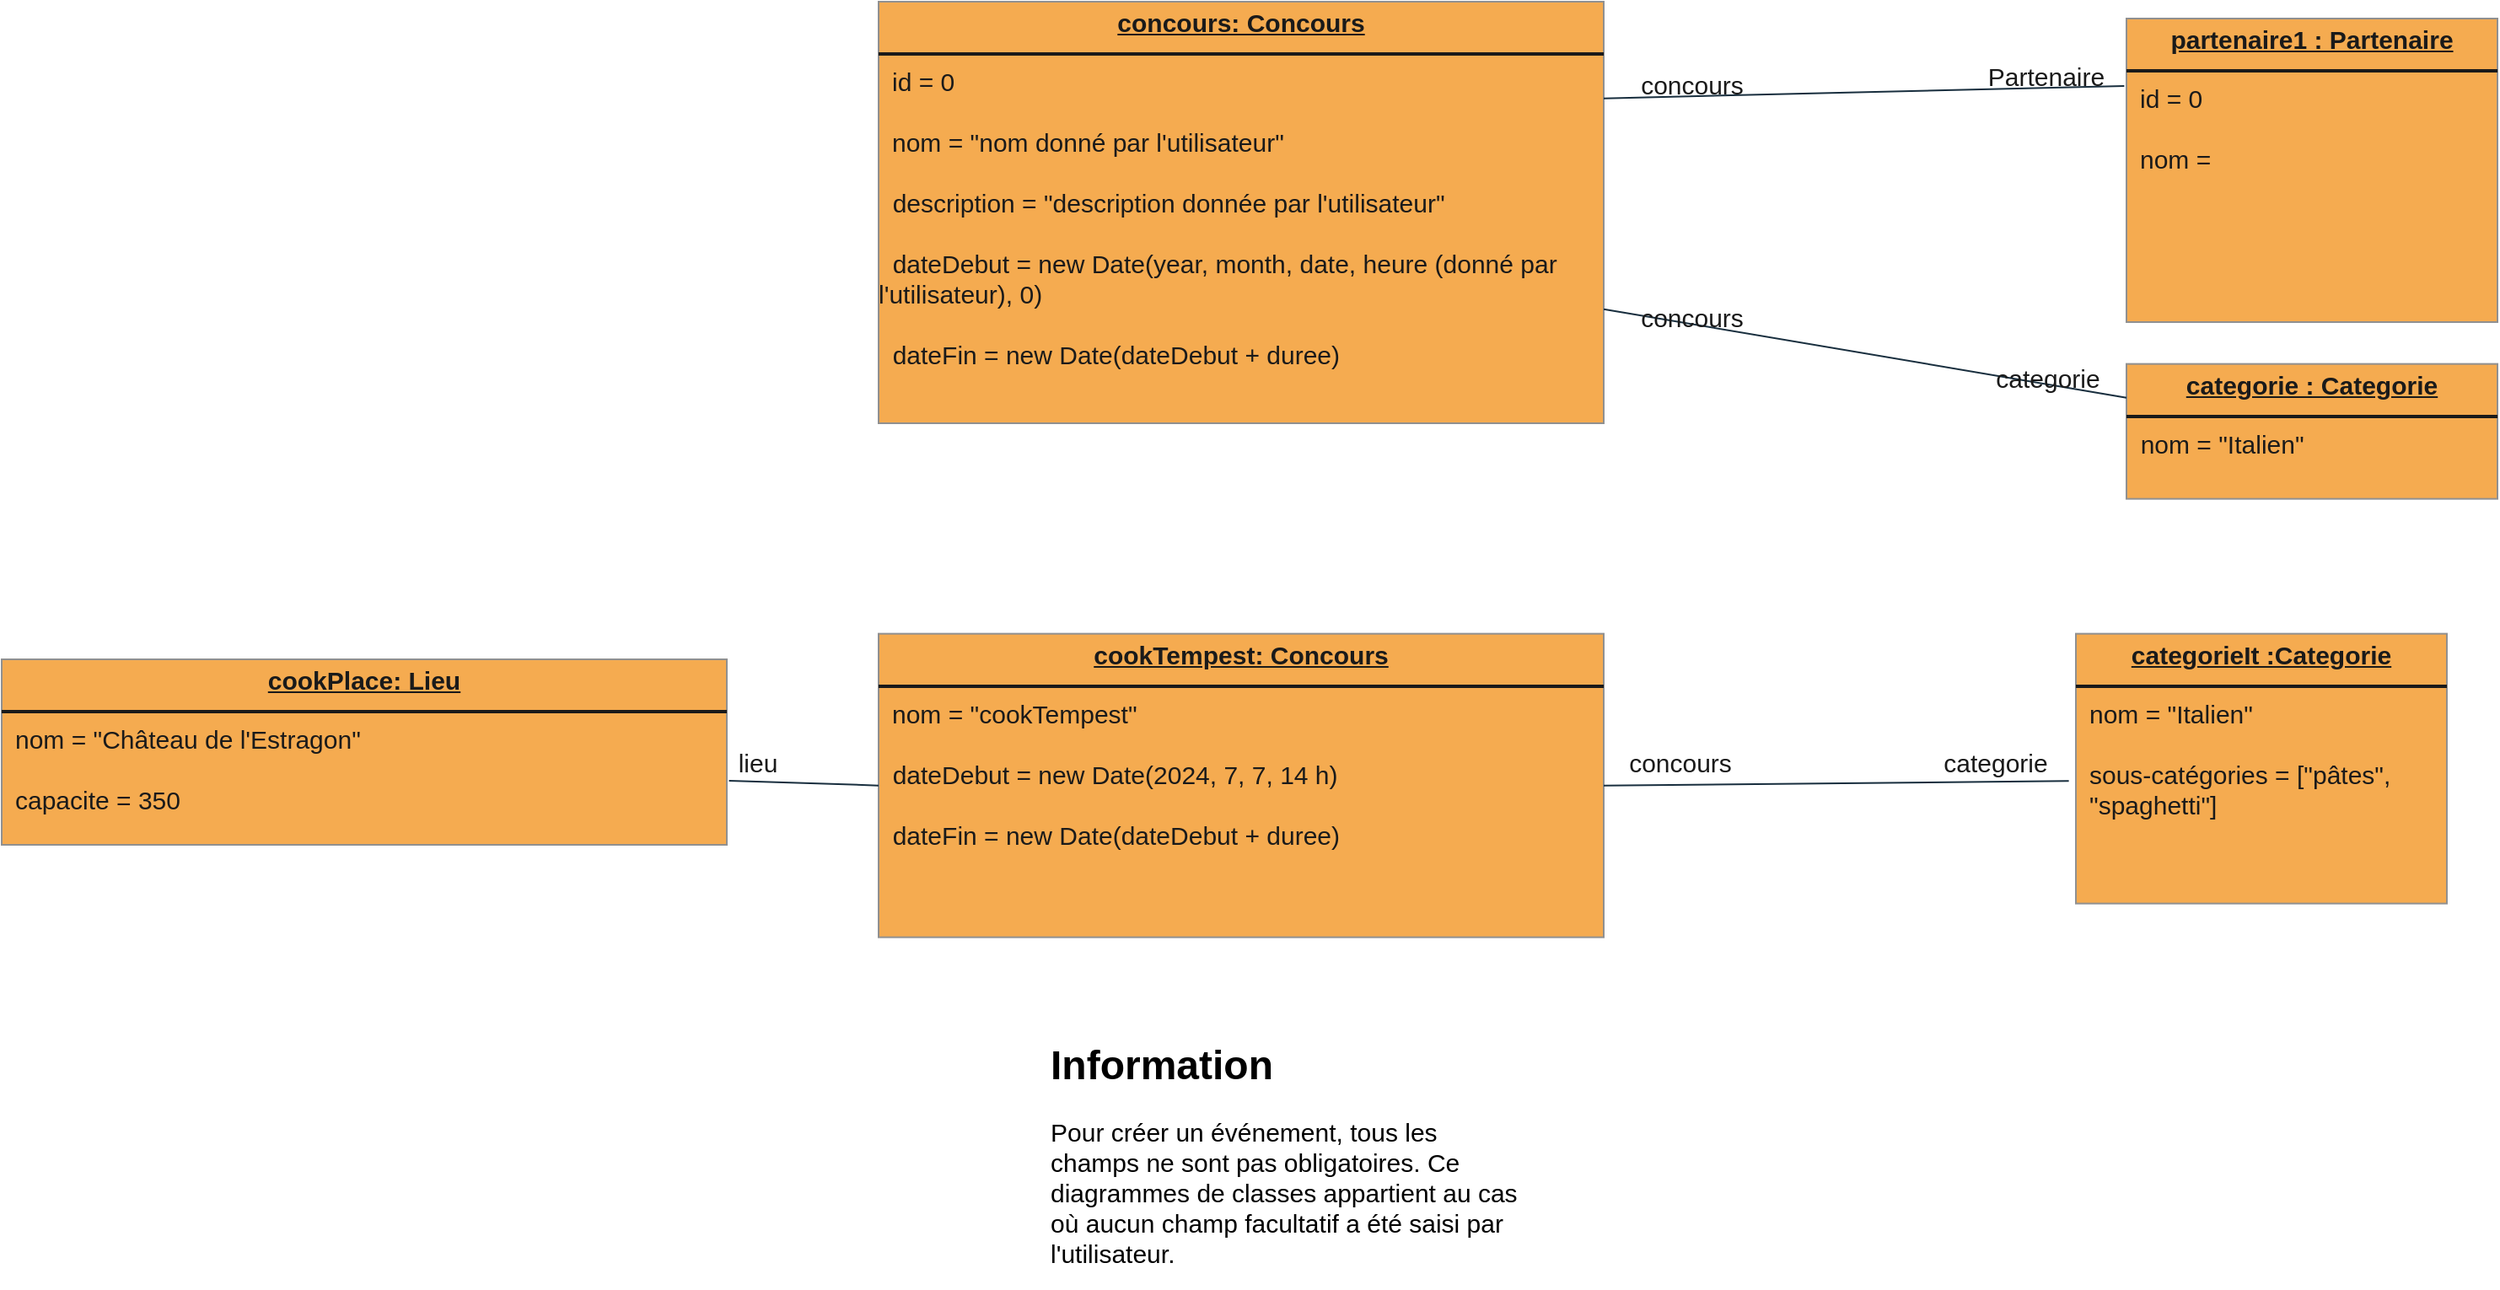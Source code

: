 <mxfile version="24.4.15" type="github">
  <diagram name="Page-1" id="CkdtYTVWs0D_aoovY7cm">
    <mxGraphModel dx="2668" dy="1970" grid="1" gridSize="10" guides="1" tooltips="1" connect="1" arrows="1" fold="1" page="1" pageScale="1" pageWidth="850" pageHeight="1100" math="0" shadow="0">
      <root>
        <mxCell id="0" />
        <mxCell id="1" parent="0" />
        <mxCell id="0bxhLpbx-PE3LNM0eR6W-1" value="&lt;p style=&quot;margin: 4px 0px 0px; text-align: center; text-decoration: underline; font-size: 15px;&quot;&gt;&lt;b style=&quot;font-size: 15px;&quot;&gt;cookTempest: Concours&lt;br style=&quot;font-size: 15px;&quot;&gt;&lt;/b&gt;&lt;/p&gt;&lt;hr style=&quot;border-style: solid; font-size: 15px;&quot;&gt;&lt;p style=&quot;margin: 0px 0px 0px 8px; font-size: 15px;&quot;&gt;&lt;span style=&quot;background-color: initial;&quot;&gt;nom = &quot;cookTempest&quot;&lt;/span&gt;&lt;/p&gt;&lt;p style=&quot;margin: 0px 0px 0px 8px; font-size: 15px;&quot;&gt;&lt;br style=&quot;font-size: 15px;&quot;&gt;&lt;/p&gt;&lt;div style=&quot;font-size: 15px;&quot;&gt;&amp;nbsp; dateDebut = new Date(2024, 7, 7, 14 h)&lt;/div&gt;&lt;div style=&quot;font-size: 15px;&quot;&gt;&lt;br style=&quot;font-size: 15px;&quot;&gt;&lt;/div&gt;&lt;div style=&quot;font-size: 15px;&quot;&gt;&amp;nbsp; dateFin = new Date(dateDebut + duree)&lt;/div&gt;&lt;div style=&quot;font-size: 15px;&quot;&gt;&amp;nbsp; &amp;nbsp;&lt;/div&gt;" style="verticalAlign=top;align=left;overflow=fill;html=1;whiteSpace=wrap;labelBackgroundColor=none;fillColor=#F5AB50;strokeColor=#909090;fontColor=#1A1A1A;fontSize=15;" parent="1" vertex="1">
          <mxGeometry x="10" y="-715.18" width="430" height="180" as="geometry" />
        </mxCell>
        <mxCell id="d4wZj_8_hUFDJzm03jYd-7" value="&lt;p style=&quot;margin: 4px 0px 0px; text-align: center; text-decoration: underline; font-size: 15px;&quot;&gt;&lt;b style=&quot;font-size: 15px;&quot;&gt;concours: Concours&lt;br style=&quot;font-size: 15px;&quot;&gt;&lt;/b&gt;&lt;/p&gt;&lt;hr style=&quot;border-style: solid; font-size: 15px;&quot;&gt;&lt;p style=&quot;margin: 0px 0px 0px 8px; font-size: 15px;&quot;&gt;id = 0&lt;/p&gt;&lt;p style=&quot;margin: 0px 0px 0px 8px; font-size: 15px;&quot;&gt;&lt;br style=&quot;font-size: 15px;&quot;&gt;&lt;/p&gt;&lt;p style=&quot;margin: 0px 0px 0px 8px; font-size: 15px;&quot;&gt;nom = &quot;nom donné par l&#39;utilisateur&quot;&lt;/p&gt;&lt;p style=&quot;margin: 0px 0px 0px 8px; font-size: 15px;&quot;&gt;&lt;br style=&quot;font-size: 15px;&quot;&gt;&lt;/p&gt;&lt;div style=&quot;font-size: 15px;&quot;&gt;&amp;nbsp; description = &quot;description donnée par l&#39;utilisateur&quot;&lt;/div&gt;&lt;div style=&quot;font-size: 15px;&quot;&gt;&lt;br style=&quot;font-size: 15px;&quot;&gt;&lt;/div&gt;&lt;div style=&quot;font-size: 15px;&quot;&gt;&amp;nbsp; dateDebut = new Date(year, month, date, heure (donné par l&#39;utilisateur), 0)&lt;/div&gt;&lt;div style=&quot;font-size: 15px;&quot;&gt;&lt;br style=&quot;font-size: 15px;&quot;&gt;&lt;/div&gt;&lt;div style=&quot;font-size: 15px;&quot;&gt;&amp;nbsp; dateFin = new Date(dateDebut + duree)&lt;/div&gt;" style="verticalAlign=top;align=left;overflow=fill;html=1;whiteSpace=wrap;labelBackgroundColor=none;fillColor=#F5AB50;strokeColor=#909090;fontColor=#1A1A1A;fontSize=15;" parent="1" vertex="1">
          <mxGeometry x="10" y="-1090" width="430" height="250" as="geometry" />
        </mxCell>
        <mxCell id="d4wZj_8_hUFDJzm03jYd-10" value="" style="endArrow=none;html=1;rounded=0;entryX=-0.006;entryY=0.251;entryDx=0;entryDy=0;exitX=1;exitY=0.25;exitDx=0;exitDy=0;entryPerimeter=0;labelBackgroundColor=none;strokeColor=#182E3E;fontColor=default;fontSize=15;" parent="1" edge="1">
          <mxGeometry width="50" height="50" relative="1" as="geometry">
            <mxPoint x="440" y="-1032.68" as="sourcePoint" />
            <mxPoint x="748.68" y="-1040.0" as="targetPoint" />
          </mxGeometry>
        </mxCell>
        <mxCell id="d4wZj_8_hUFDJzm03jYd-12" value="&lt;div style=&quot;font-size: 15px;&quot;&gt;Partenaire&lt;/div&gt;" style="edgeLabel;html=1;align=center;verticalAlign=middle;resizable=0;points=[];labelBackgroundColor=none;fontColor=#1A1A1A;fontSize=15;" parent="d4wZj_8_hUFDJzm03jYd-10" vertex="1" connectable="0">
          <mxGeometry x="0.82" y="-1" relative="1" as="geometry">
            <mxPoint x="-19" y="-8" as="offset" />
          </mxGeometry>
        </mxCell>
        <mxCell id="d4wZj_8_hUFDJzm03jYd-13" value="&lt;div style=&quot;font-size: 15px;&quot;&gt;concours&lt;/div&gt;" style="edgeLabel;html=1;align=center;verticalAlign=middle;resizable=0;points=[];labelBackgroundColor=none;fontColor=#1A1A1A;fontSize=15;" parent="d4wZj_8_hUFDJzm03jYd-10" vertex="1" connectable="0">
          <mxGeometry x="-0.567" relative="1" as="geometry">
            <mxPoint x="-15" y="-7" as="offset" />
          </mxGeometry>
        </mxCell>
        <mxCell id="d4wZj_8_hUFDJzm03jYd-14" value="&lt;p style=&quot;margin: 4px 0px 0px; text-align: center; text-decoration: underline; font-size: 15px;&quot;&gt;&lt;b style=&quot;font-size: 15px;&quot;&gt;partenaire1 : Partenaire &lt;/b&gt;&lt;/p&gt;&lt;hr style=&quot;border-style: solid; font-size: 15px;&quot;&gt;&lt;p style=&quot;margin: 0px 0px 0px 8px; font-size: 15px;&quot;&gt;id = 0&lt;/p&gt;&lt;p style=&quot;margin: 0px 0px 0px 8px; font-size: 15px;&quot;&gt;&lt;br style=&quot;font-size: 15px;&quot;&gt;&lt;/p&gt;&lt;p style=&quot;margin: 0px 0px 0px 8px; font-size: 15px;&quot;&gt;nom = &lt;br style=&quot;font-size: 15px;&quot;&gt;&lt;/p&gt;" style="verticalAlign=top;align=left;overflow=fill;html=1;whiteSpace=wrap;labelBackgroundColor=none;fillColor=#F5AB50;strokeColor=#909090;fontColor=#1A1A1A;fontSize=15;" parent="1" vertex="1">
          <mxGeometry x="750" y="-1080" width="220" height="180" as="geometry" />
        </mxCell>
        <mxCell id="d4wZj_8_hUFDJzm03jYd-16" value="&lt;p style=&quot;margin: 4px 0px 0px; text-align: center; text-decoration: underline; font-size: 15px;&quot;&gt;&lt;b style=&quot;font-size: 15px;&quot;&gt;categorie : Categorie &lt;/b&gt;&lt;/p&gt;&lt;hr style=&quot;border-style: solid; font-size: 15px;&quot;&gt;&amp;nbsp; nom = &quot;Italien&quot;" style="verticalAlign=top;align=left;overflow=fill;html=1;whiteSpace=wrap;labelBackgroundColor=none;fillColor=#F5AB50;strokeColor=#909090;fontColor=#1A1A1A;fontSize=15;" parent="1" vertex="1">
          <mxGeometry x="750" y="-875.18" width="220" height="80" as="geometry" />
        </mxCell>
        <mxCell id="d4wZj_8_hUFDJzm03jYd-17" value="" style="endArrow=none;html=1;rounded=0;entryX=0;entryY=0.25;entryDx=0;entryDy=0;exitX=1;exitY=0.75;exitDx=0;exitDy=0;labelBackgroundColor=none;strokeColor=#182E3E;fontColor=default;fontSize=15;" parent="1" target="d4wZj_8_hUFDJzm03jYd-16" edge="1">
          <mxGeometry width="50" height="50" relative="1" as="geometry">
            <mxPoint x="440" y="-907.68" as="sourcePoint" />
            <mxPoint x="657" y="-895.18" as="targetPoint" />
          </mxGeometry>
        </mxCell>
        <mxCell id="d4wZj_8_hUFDJzm03jYd-18" value="categorie" style="edgeLabel;html=1;align=center;verticalAlign=middle;resizable=0;points=[];labelBackgroundColor=none;fontColor=#1A1A1A;fontSize=15;" parent="d4wZj_8_hUFDJzm03jYd-17" vertex="1" connectable="0">
          <mxGeometry x="0.82" y="-1" relative="1" as="geometry">
            <mxPoint x="-19" y="-8" as="offset" />
          </mxGeometry>
        </mxCell>
        <mxCell id="d4wZj_8_hUFDJzm03jYd-19" value="&lt;div style=&quot;font-size: 15px;&quot;&gt;concours&lt;/div&gt;" style="edgeLabel;html=1;align=center;verticalAlign=middle;resizable=0;points=[];labelBackgroundColor=none;fontColor=#1A1A1A;fontSize=15;" parent="d4wZj_8_hUFDJzm03jYd-17" vertex="1" connectable="0">
          <mxGeometry x="-0.567" relative="1" as="geometry">
            <mxPoint x="-15" y="-7" as="offset" />
          </mxGeometry>
        </mxCell>
        <mxCell id="0bxhLpbx-PE3LNM0eR6W-2" value="" style="endArrow=none;html=1;rounded=0;exitX=1;exitY=0.5;exitDx=0;exitDy=0;entryX=-0.019;entryY=0.546;entryDx=0;entryDy=0;entryPerimeter=0;labelBackgroundColor=none;strokeColor=#182E3E;fontColor=default;fontSize=15;" parent="1" source="0bxhLpbx-PE3LNM0eR6W-1" target="0bxhLpbx-PE3LNM0eR6W-5" edge="1">
          <mxGeometry width="50" height="50" relative="1" as="geometry">
            <mxPoint x="470" y="-625.18" as="sourcePoint" />
            <mxPoint x="820" y="-515.18" as="targetPoint" />
          </mxGeometry>
        </mxCell>
        <mxCell id="0bxhLpbx-PE3LNM0eR6W-3" value="categorie" style="edgeLabel;html=1;align=center;verticalAlign=middle;resizable=0;points=[];labelBackgroundColor=none;fontColor=#1A1A1A;fontSize=15;" parent="0bxhLpbx-PE3LNM0eR6W-2" vertex="1" connectable="0">
          <mxGeometry x="0.82" y="-1" relative="1" as="geometry">
            <mxPoint x="-19" y="-13" as="offset" />
          </mxGeometry>
        </mxCell>
        <mxCell id="0bxhLpbx-PE3LNM0eR6W-4" value="&lt;div style=&quot;font-size: 15px;&quot;&gt;concours&lt;/div&gt;" style="edgeLabel;html=1;align=center;verticalAlign=middle;resizable=0;points=[];labelBackgroundColor=none;fontColor=#1A1A1A;fontSize=15;" parent="0bxhLpbx-PE3LNM0eR6W-2" vertex="1" connectable="0">
          <mxGeometry x="-0.567" relative="1" as="geometry">
            <mxPoint x="-15" y="-14" as="offset" />
          </mxGeometry>
        </mxCell>
        <mxCell id="0bxhLpbx-PE3LNM0eR6W-5" value="&lt;p style=&quot;margin: 4px 0px 0px; text-align: center; text-decoration: underline; font-size: 15px;&quot;&gt;&lt;b style=&quot;font-size: 15px;&quot;&gt;categorieIt :Categorie&lt;/b&gt;&lt;/p&gt;&lt;hr style=&quot;border-style: solid; font-size: 15px;&quot;&gt;&lt;p style=&quot;margin: 0px 0px 0px 8px; font-size: 15px;&quot;&gt;&lt;span style=&quot;background-color: initial; font-size: 15px;&quot;&gt;nom = &quot;Italien&quot;&lt;/span&gt;&lt;br style=&quot;font-size: 15px;&quot;&gt;&lt;/p&gt;&lt;p style=&quot;margin: 0px 0px 0px 8px; font-size: 15px;&quot;&gt;&lt;span style=&quot;background-color: initial; font-size: 15px;&quot;&gt;&lt;br style=&quot;font-size: 15px;&quot;&gt;&lt;/span&gt;&lt;/p&gt;&lt;p style=&quot;margin: 0px 0px 0px 8px; font-size: 15px;&quot;&gt;&lt;span style=&quot;background-color: initial; font-size: 15px;&quot;&gt;sous-catégories = [&quot;pâtes&quot;, &quot;spaghetti&quot;]&lt;/span&gt;&lt;/p&gt;" style="verticalAlign=top;align=left;overflow=fill;html=1;whiteSpace=wrap;labelBackgroundColor=none;fillColor=#F5AB50;strokeColor=#909090;fontColor=#1A1A1A;fontSize=15;" parent="1" vertex="1">
          <mxGeometry x="720" y="-715.18" width="220" height="160" as="geometry" />
        </mxCell>
        <mxCell id="0bxhLpbx-PE3LNM0eR6W-23" value="&lt;p style=&quot;margin: 4px 0px 0px; text-align: center; text-decoration: underline; font-size: 15px;&quot;&gt;&lt;b style=&quot;font-size: 15px;&quot;&gt;cookPlace: Lieu&lt;br style=&quot;font-size: 15px;&quot;&gt;&lt;/b&gt;&lt;/p&gt;&lt;hr style=&quot;border-style: solid; font-size: 15px;&quot;&gt;&lt;p style=&quot;margin: 0px 0px 0px 8px; font-size: 15px;&quot;&gt;nom = &quot;Château de l&#39;Estragon&quot;&amp;nbsp;&lt;/p&gt;&lt;p style=&quot;margin: 0px 0px 0px 8px; font-size: 15px;&quot;&gt;&lt;br style=&quot;font-size: 15px;&quot;&gt;&lt;/p&gt;&lt;p style=&quot;margin: 0px 0px 0px 8px; font-size: 15px;&quot;&gt;capacite = 350&lt;/p&gt;" style="verticalAlign=top;align=left;overflow=fill;html=1;whiteSpace=wrap;labelBackgroundColor=none;fillColor=#F5AB50;strokeColor=#909090;fontColor=#1A1A1A;fontSize=15;" parent="1" vertex="1">
          <mxGeometry x="-510" y="-700" width="430" height="110" as="geometry" />
        </mxCell>
        <mxCell id="0bxhLpbx-PE3LNM0eR6W-87" value="" style="endArrow=none;html=1;rounded=0;strokeColor=#182E3E;fontColor=#1A1A1A;entryX=0;entryY=0.5;entryDx=0;entryDy=0;exitX=1.003;exitY=0.654;exitDx=0;exitDy=0;exitPerimeter=0;fontSize=15;" parent="1" source="0bxhLpbx-PE3LNM0eR6W-23" target="0bxhLpbx-PE3LNM0eR6W-1" edge="1">
          <mxGeometry width="50" height="50" relative="1" as="geometry">
            <mxPoint x="-100" y="-615.18" as="sourcePoint" />
            <mxPoint x="-15" y="-545.18" as="targetPoint" />
          </mxGeometry>
        </mxCell>
        <mxCell id="0bxhLpbx-PE3LNM0eR6W-91" value="lieu" style="edgeLabel;html=1;align=center;verticalAlign=middle;resizable=0;points=[];strokeColor=#909090;fontColor=#1A1A1A;fillColor=#F5AB50;fontSize=15;" parent="0bxhLpbx-PE3LNM0eR6W-87" vertex="1" connectable="0">
          <mxGeometry x="-0.552" relative="1" as="geometry">
            <mxPoint x="-4" y="-12" as="offset" />
          </mxGeometry>
        </mxCell>
        <mxCell id="vHlDbWa8EEW028449BbG-3" value="&lt;h1 style=&quot;margin-top: 0px;&quot;&gt;Information&lt;/h1&gt;&lt;p&gt;&lt;font style=&quot;font-size: 15px;&quot;&gt;Pour créer un événement, tous les champs ne sont pas obligatoires. Ce diagrammes de classes appartient au cas où aucun champ facultatif a été saisi par l&#39;utilisateur.&lt;/font&gt;&lt;/p&gt;" style="text;html=1;whiteSpace=wrap;overflow=hidden;rounded=0;" parent="1" vertex="1">
          <mxGeometry x="110" y="-480" width="280" height="150" as="geometry" />
        </mxCell>
      </root>
    </mxGraphModel>
  </diagram>
</mxfile>
